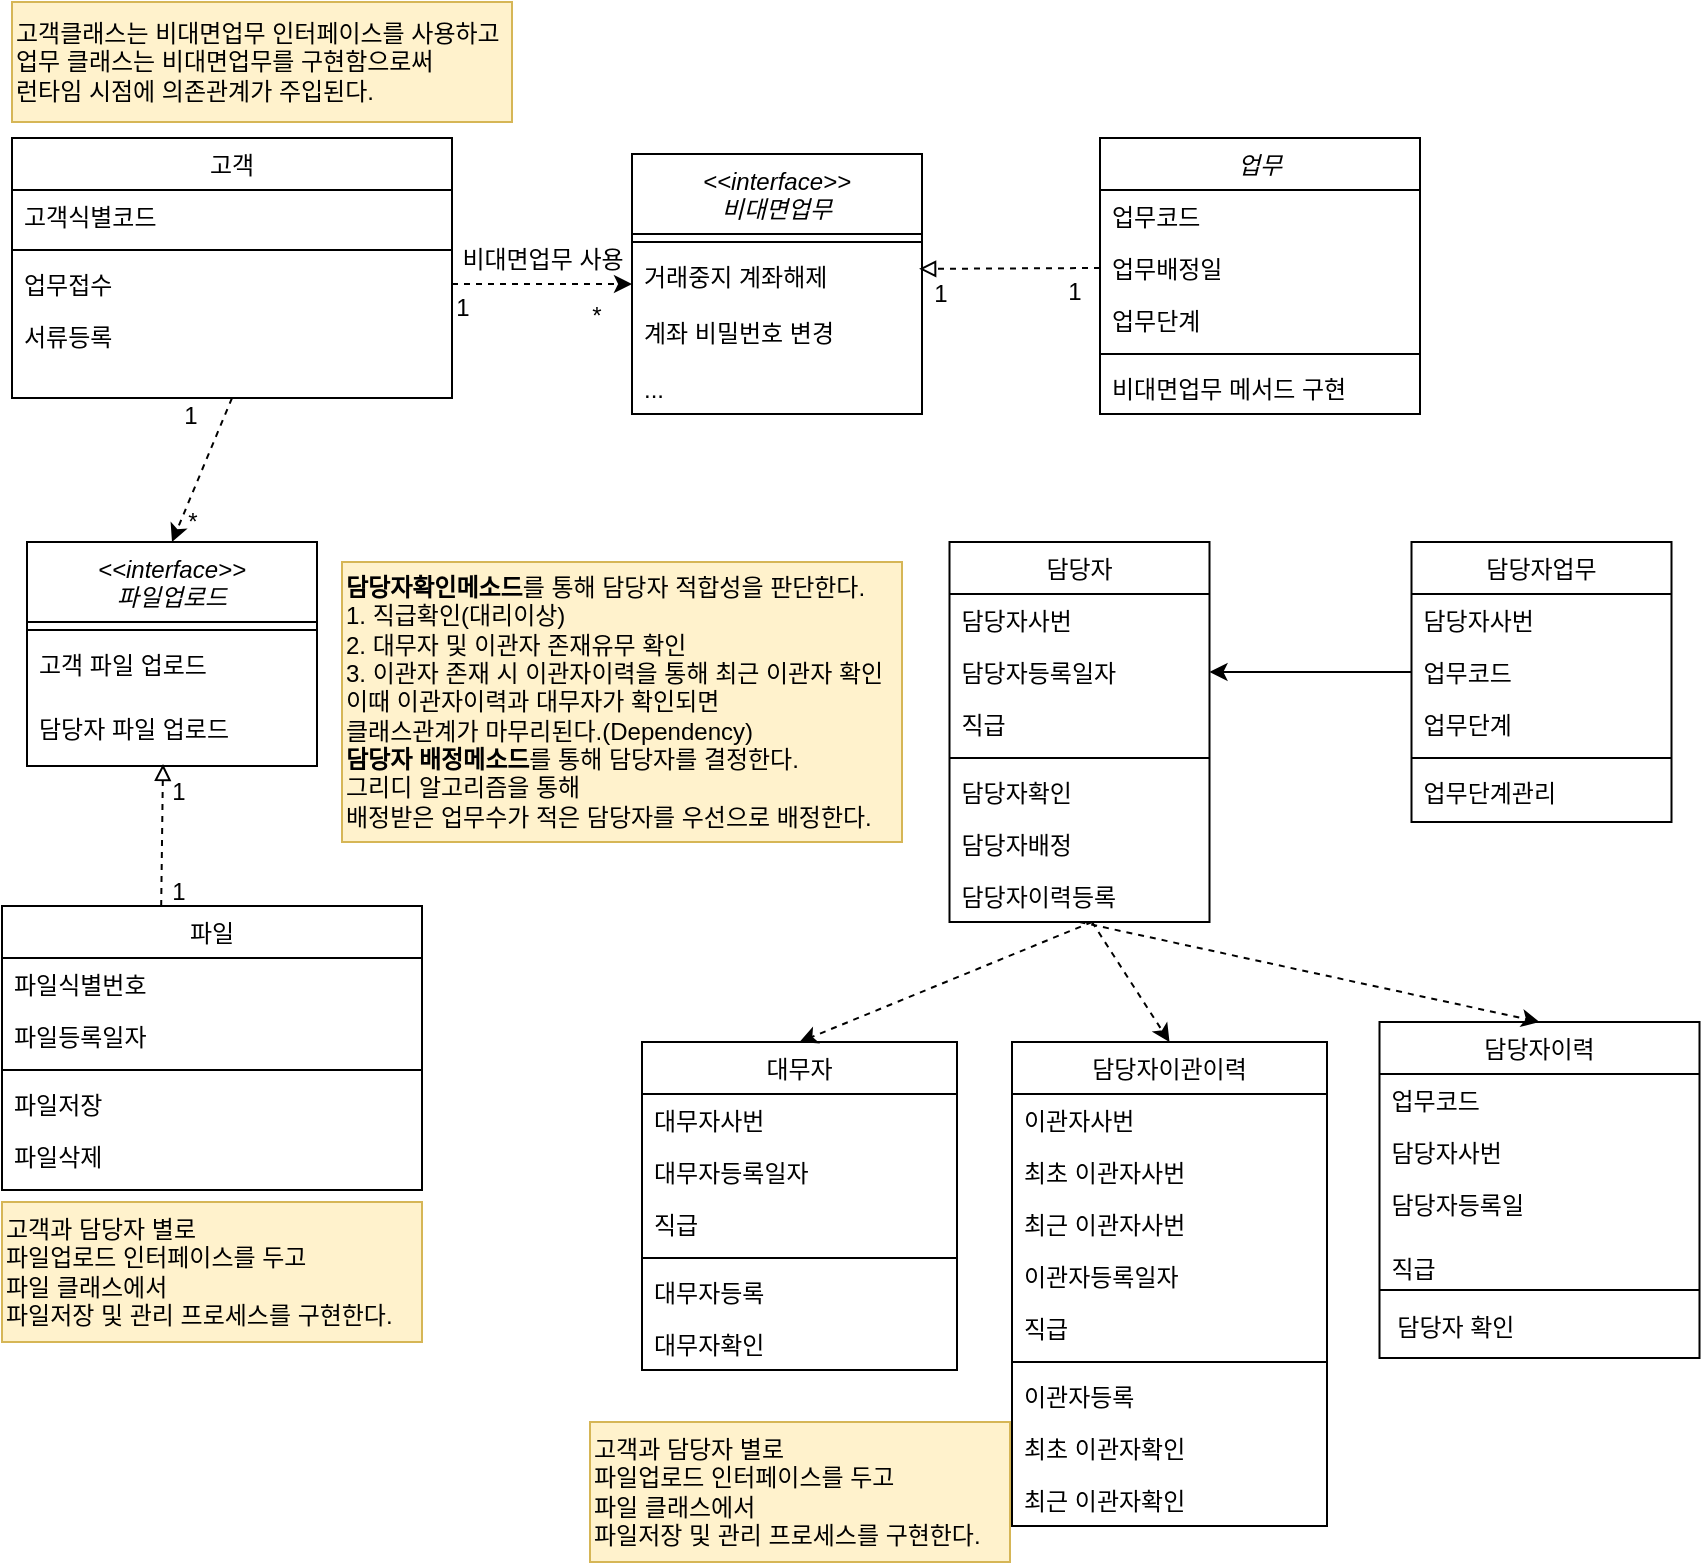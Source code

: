 <mxfile version="22.1.11" type="github">
  <diagram id="C5RBs43oDa-KdzZeNtuy" name="Page-1">
    <mxGraphModel dx="1405" dy="939" grid="1" gridSize="10" guides="1" tooltips="1" connect="1" arrows="1" fold="1" page="1" pageScale="1" pageWidth="827" pageHeight="1169" math="0" shadow="0">
      <root>
        <mxCell id="WIyWlLk6GJQsqaUBKTNV-0" />
        <mxCell id="WIyWlLk6GJQsqaUBKTNV-1" parent="WIyWlLk6GJQsqaUBKTNV-0" />
        <mxCell id="zkfFHV4jXpPFQw0GAbJ--0" value="업무" style="swimlane;fontStyle=2;align=center;verticalAlign=top;childLayout=stackLayout;horizontal=1;startSize=26;horizontalStack=0;resizeParent=1;resizeLast=0;collapsible=1;marginBottom=0;rounded=0;shadow=0;strokeWidth=1;" parent="WIyWlLk6GJQsqaUBKTNV-1" vertex="1">
          <mxGeometry x="564" y="78" width="160" height="138" as="geometry">
            <mxRectangle x="230" y="140" width="160" height="26" as="alternateBounds" />
          </mxGeometry>
        </mxCell>
        <mxCell id="zkfFHV4jXpPFQw0GAbJ--1" value="업무코드" style="text;align=left;verticalAlign=top;spacingLeft=4;spacingRight=4;overflow=hidden;rotatable=0;points=[[0,0.5],[1,0.5]];portConstraint=eastwest;" parent="zkfFHV4jXpPFQw0GAbJ--0" vertex="1">
          <mxGeometry y="26" width="160" height="26" as="geometry" />
        </mxCell>
        <mxCell id="zkfFHV4jXpPFQw0GAbJ--2" value="업무배정일" style="text;align=left;verticalAlign=top;spacingLeft=4;spacingRight=4;overflow=hidden;rotatable=0;points=[[0,0.5],[1,0.5]];portConstraint=eastwest;rounded=0;shadow=0;html=0;" parent="zkfFHV4jXpPFQw0GAbJ--0" vertex="1">
          <mxGeometry y="52" width="160" height="26" as="geometry" />
        </mxCell>
        <mxCell id="zkfFHV4jXpPFQw0GAbJ--3" value="업무단계" style="text;align=left;verticalAlign=top;spacingLeft=4;spacingRight=4;overflow=hidden;rotatable=0;points=[[0,0.5],[1,0.5]];portConstraint=eastwest;rounded=0;shadow=0;html=0;" parent="zkfFHV4jXpPFQw0GAbJ--0" vertex="1">
          <mxGeometry y="78" width="160" height="26" as="geometry" />
        </mxCell>
        <mxCell id="zkfFHV4jXpPFQw0GAbJ--4" value="" style="line;html=1;strokeWidth=1;align=left;verticalAlign=middle;spacingTop=-1;spacingLeft=3;spacingRight=3;rotatable=0;labelPosition=right;points=[];portConstraint=eastwest;" parent="zkfFHV4jXpPFQw0GAbJ--0" vertex="1">
          <mxGeometry y="104" width="160" height="8" as="geometry" />
        </mxCell>
        <mxCell id="zkfFHV4jXpPFQw0GAbJ--5" value="비대면업무 메서드 구현" style="text;align=left;verticalAlign=top;spacingLeft=4;spacingRight=4;overflow=hidden;rotatable=0;points=[[0,0.5],[1,0.5]];portConstraint=eastwest;" parent="zkfFHV4jXpPFQw0GAbJ--0" vertex="1">
          <mxGeometry y="112" width="160" height="26" as="geometry" />
        </mxCell>
        <mxCell id="zkfFHV4jXpPFQw0GAbJ--6" value="파일" style="swimlane;fontStyle=0;align=center;verticalAlign=top;childLayout=stackLayout;horizontal=1;startSize=26;horizontalStack=0;resizeParent=1;resizeLast=0;collapsible=1;marginBottom=0;rounded=0;shadow=0;strokeWidth=1;" parent="WIyWlLk6GJQsqaUBKTNV-1" vertex="1">
          <mxGeometry x="15" y="462" width="210" height="142" as="geometry">
            <mxRectangle x="130" y="380" width="160" height="26" as="alternateBounds" />
          </mxGeometry>
        </mxCell>
        <mxCell id="zkfFHV4jXpPFQw0GAbJ--7" value="파일식별번호" style="text;align=left;verticalAlign=top;spacingLeft=4;spacingRight=4;overflow=hidden;rotatable=0;points=[[0,0.5],[1,0.5]];portConstraint=eastwest;" parent="zkfFHV4jXpPFQw0GAbJ--6" vertex="1">
          <mxGeometry y="26" width="210" height="26" as="geometry" />
        </mxCell>
        <mxCell id="zkfFHV4jXpPFQw0GAbJ--8" value="파일등록일자" style="text;align=left;verticalAlign=top;spacingLeft=4;spacingRight=4;overflow=hidden;rotatable=0;points=[[0,0.5],[1,0.5]];portConstraint=eastwest;rounded=0;shadow=0;html=0;" parent="zkfFHV4jXpPFQw0GAbJ--6" vertex="1">
          <mxGeometry y="52" width="210" height="26" as="geometry" />
        </mxCell>
        <mxCell id="zkfFHV4jXpPFQw0GAbJ--9" value="" style="line;html=1;strokeWidth=1;align=left;verticalAlign=middle;spacingTop=-1;spacingLeft=3;spacingRight=3;rotatable=0;labelPosition=right;points=[];portConstraint=eastwest;" parent="zkfFHV4jXpPFQw0GAbJ--6" vertex="1">
          <mxGeometry y="78" width="210" height="8" as="geometry" />
        </mxCell>
        <mxCell id="zkfFHV4jXpPFQw0GAbJ--10" value="파일저장" style="text;align=left;verticalAlign=top;spacingLeft=4;spacingRight=4;overflow=hidden;rotatable=0;points=[[0,0.5],[1,0.5]];portConstraint=eastwest;fontStyle=0" parent="zkfFHV4jXpPFQw0GAbJ--6" vertex="1">
          <mxGeometry y="86" width="210" height="26" as="geometry" />
        </mxCell>
        <mxCell id="zkfFHV4jXpPFQw0GAbJ--11" value="파일삭제" style="text;align=left;verticalAlign=top;spacingLeft=4;spacingRight=4;overflow=hidden;rotatable=0;points=[[0,0.5],[1,0.5]];portConstraint=eastwest;" parent="zkfFHV4jXpPFQw0GAbJ--6" vertex="1">
          <mxGeometry y="112" width="210" height="26" as="geometry" />
        </mxCell>
        <mxCell id="zkfFHV4jXpPFQw0GAbJ--13" value="담당자이력" style="swimlane;fontStyle=0;align=center;verticalAlign=top;childLayout=stackLayout;horizontal=1;startSize=26;horizontalStack=0;resizeParent=1;resizeLast=0;collapsible=1;marginBottom=0;rounded=0;shadow=0;strokeWidth=1;" parent="WIyWlLk6GJQsqaUBKTNV-1" vertex="1">
          <mxGeometry x="703.75" y="520" width="160" height="168" as="geometry">
            <mxRectangle x="340" y="380" width="170" height="26" as="alternateBounds" />
          </mxGeometry>
        </mxCell>
        <mxCell id="zkfFHV4jXpPFQw0GAbJ--14" value="업무코드" style="text;align=left;verticalAlign=top;spacingLeft=4;spacingRight=4;overflow=hidden;rotatable=0;points=[[0,0.5],[1,0.5]];portConstraint=eastwest;" parent="zkfFHV4jXpPFQw0GAbJ--13" vertex="1">
          <mxGeometry y="26" width="160" height="26" as="geometry" />
        </mxCell>
        <mxCell id="fTCJYqOAzkWOMCg7mj_o-12" value="담당자사번" style="text;align=left;verticalAlign=top;spacingLeft=4;spacingRight=4;overflow=hidden;rotatable=0;points=[[0,0.5],[1,0.5]];portConstraint=eastwest;" vertex="1" parent="zkfFHV4jXpPFQw0GAbJ--13">
          <mxGeometry y="52" width="160" height="26" as="geometry" />
        </mxCell>
        <mxCell id="fTCJYqOAzkWOMCg7mj_o-13" value="담당자등록일" style="text;align=left;verticalAlign=top;spacingLeft=4;spacingRight=4;overflow=hidden;rotatable=0;points=[[0,0.5],[1,0.5]];portConstraint=eastwest;" vertex="1" parent="zkfFHV4jXpPFQw0GAbJ--13">
          <mxGeometry y="78" width="160" height="32" as="geometry" />
        </mxCell>
        <mxCell id="fTCJYqOAzkWOMCg7mj_o-15" value="직급" style="text;align=left;verticalAlign=top;spacingLeft=4;spacingRight=4;overflow=hidden;rotatable=0;points=[[0,0.5],[1,0.5]];portConstraint=eastwest;" vertex="1" parent="zkfFHV4jXpPFQw0GAbJ--13">
          <mxGeometry y="110" width="160" height="20" as="geometry" />
        </mxCell>
        <mxCell id="zkfFHV4jXpPFQw0GAbJ--15" value="" style="line;html=1;strokeWidth=1;align=left;verticalAlign=middle;spacingTop=-1;spacingLeft=3;spacingRight=3;rotatable=0;labelPosition=right;points=[];portConstraint=eastwest;" parent="zkfFHV4jXpPFQw0GAbJ--13" vertex="1">
          <mxGeometry y="130" width="160" height="8" as="geometry" />
        </mxCell>
        <mxCell id="fTCJYqOAzkWOMCg7mj_o-68" value="&amp;nbsp; 담당자 확인" style="text;html=1;align=left;verticalAlign=middle;resizable=0;points=[];autosize=1;strokeColor=none;fillColor=none;" vertex="1" parent="zkfFHV4jXpPFQw0GAbJ--13">
          <mxGeometry y="138" width="160" height="30" as="geometry" />
        </mxCell>
        <mxCell id="zkfFHV4jXpPFQw0GAbJ--17" value="고객" style="swimlane;fontStyle=0;align=center;verticalAlign=top;childLayout=stackLayout;horizontal=1;startSize=26;horizontalStack=0;resizeParent=1;resizeLast=0;collapsible=1;marginBottom=0;rounded=0;shadow=0;strokeWidth=1;" parent="WIyWlLk6GJQsqaUBKTNV-1" vertex="1">
          <mxGeometry x="20" y="78" width="220" height="130" as="geometry">
            <mxRectangle x="550" y="140" width="160" height="26" as="alternateBounds" />
          </mxGeometry>
        </mxCell>
        <mxCell id="zkfFHV4jXpPFQw0GAbJ--18" value="고객식별코드" style="text;align=left;verticalAlign=top;spacingLeft=4;spacingRight=4;overflow=hidden;rotatable=0;points=[[0,0.5],[1,0.5]];portConstraint=eastwest;" parent="zkfFHV4jXpPFQw0GAbJ--17" vertex="1">
          <mxGeometry y="26" width="220" height="26" as="geometry" />
        </mxCell>
        <mxCell id="zkfFHV4jXpPFQw0GAbJ--23" value="" style="line;html=1;strokeWidth=1;align=left;verticalAlign=middle;spacingTop=-1;spacingLeft=3;spacingRight=3;rotatable=0;labelPosition=right;points=[];portConstraint=eastwest;" parent="zkfFHV4jXpPFQw0GAbJ--17" vertex="1">
          <mxGeometry y="52" width="220" height="8" as="geometry" />
        </mxCell>
        <mxCell id="zkfFHV4jXpPFQw0GAbJ--24" value="업무접수" style="text;align=left;verticalAlign=top;spacingLeft=4;spacingRight=4;overflow=hidden;rotatable=0;points=[[0,0.5],[1,0.5]];portConstraint=eastwest;" parent="zkfFHV4jXpPFQw0GAbJ--17" vertex="1">
          <mxGeometry y="60" width="220" height="26" as="geometry" />
        </mxCell>
        <mxCell id="zkfFHV4jXpPFQw0GAbJ--25" value="서류등록" style="text;align=left;verticalAlign=top;spacingLeft=4;spacingRight=4;overflow=hidden;rotatable=0;points=[[0,0.5],[1,0.5]];portConstraint=eastwest;" parent="zkfFHV4jXpPFQw0GAbJ--17" vertex="1">
          <mxGeometry y="86" width="220" height="26" as="geometry" />
        </mxCell>
        <mxCell id="fTCJYqOAzkWOMCg7mj_o-5" value="담당자" style="swimlane;fontStyle=0;align=center;verticalAlign=top;childLayout=stackLayout;horizontal=1;startSize=26;horizontalStack=0;resizeParent=1;resizeLast=0;collapsible=1;marginBottom=0;rounded=0;shadow=0;strokeWidth=1;" vertex="1" parent="WIyWlLk6GJQsqaUBKTNV-1">
          <mxGeometry x="488.75" y="280" width="130" height="190" as="geometry">
            <mxRectangle x="130" y="380" width="160" height="26" as="alternateBounds" />
          </mxGeometry>
        </mxCell>
        <mxCell id="fTCJYqOAzkWOMCg7mj_o-6" value="담당자사번" style="text;align=left;verticalAlign=top;spacingLeft=4;spacingRight=4;overflow=hidden;rotatable=0;points=[[0,0.5],[1,0.5]];portConstraint=eastwest;" vertex="1" parent="fTCJYqOAzkWOMCg7mj_o-5">
          <mxGeometry y="26" width="130" height="26" as="geometry" />
        </mxCell>
        <mxCell id="fTCJYqOAzkWOMCg7mj_o-7" value="담당자등록일자" style="text;align=left;verticalAlign=top;spacingLeft=4;spacingRight=4;overflow=hidden;rotatable=0;points=[[0,0.5],[1,0.5]];portConstraint=eastwest;rounded=0;shadow=0;html=0;" vertex="1" parent="fTCJYqOAzkWOMCg7mj_o-5">
          <mxGeometry y="52" width="130" height="26" as="geometry" />
        </mxCell>
        <mxCell id="fTCJYqOAzkWOMCg7mj_o-11" value="직급" style="text;align=left;verticalAlign=top;spacingLeft=4;spacingRight=4;overflow=hidden;rotatable=0;points=[[0,0.5],[1,0.5]];portConstraint=eastwest;rounded=0;shadow=0;html=0;" vertex="1" parent="fTCJYqOAzkWOMCg7mj_o-5">
          <mxGeometry y="78" width="130" height="26" as="geometry" />
        </mxCell>
        <mxCell id="fTCJYqOAzkWOMCg7mj_o-8" value="" style="line;html=1;strokeWidth=1;align=left;verticalAlign=middle;spacingTop=-1;spacingLeft=3;spacingRight=3;rotatable=0;labelPosition=right;points=[];portConstraint=eastwest;" vertex="1" parent="fTCJYqOAzkWOMCg7mj_o-5">
          <mxGeometry y="104" width="130" height="8" as="geometry" />
        </mxCell>
        <mxCell id="fTCJYqOAzkWOMCg7mj_o-9" value="담당자확인" style="text;align=left;verticalAlign=top;spacingLeft=4;spacingRight=4;overflow=hidden;rotatable=0;points=[[0,0.5],[1,0.5]];portConstraint=eastwest;fontStyle=0" vertex="1" parent="fTCJYqOAzkWOMCg7mj_o-5">
          <mxGeometry y="112" width="130" height="26" as="geometry" />
        </mxCell>
        <mxCell id="fTCJYqOAzkWOMCg7mj_o-67" value="담당자배정" style="text;align=left;verticalAlign=top;spacingLeft=4;spacingRight=4;overflow=hidden;rotatable=0;points=[[0,0.5],[1,0.5]];portConstraint=eastwest;fontStyle=0" vertex="1" parent="fTCJYqOAzkWOMCg7mj_o-5">
          <mxGeometry y="138" width="130" height="26" as="geometry" />
        </mxCell>
        <mxCell id="fTCJYqOAzkWOMCg7mj_o-74" value="담당자이력등록" style="text;align=left;verticalAlign=top;spacingLeft=4;spacingRight=4;overflow=hidden;rotatable=0;points=[[0,0.5],[1,0.5]];portConstraint=eastwest;fontStyle=0" vertex="1" parent="fTCJYqOAzkWOMCg7mj_o-5">
          <mxGeometry y="164" width="130" height="26" as="geometry" />
        </mxCell>
        <mxCell id="fTCJYqOAzkWOMCg7mj_o-16" value="대무자" style="swimlane;fontStyle=0;align=center;verticalAlign=top;childLayout=stackLayout;horizontal=1;startSize=26;horizontalStack=0;resizeParent=1;resizeLast=0;collapsible=1;marginBottom=0;rounded=0;shadow=0;strokeWidth=1;" vertex="1" parent="WIyWlLk6GJQsqaUBKTNV-1">
          <mxGeometry x="335" y="530" width="157.5" height="164" as="geometry">
            <mxRectangle x="130" y="380" width="160" height="26" as="alternateBounds" />
          </mxGeometry>
        </mxCell>
        <mxCell id="fTCJYqOAzkWOMCg7mj_o-17" value="대무자사번" style="text;align=left;verticalAlign=top;spacingLeft=4;spacingRight=4;overflow=hidden;rotatable=0;points=[[0,0.5],[1,0.5]];portConstraint=eastwest;" vertex="1" parent="fTCJYqOAzkWOMCg7mj_o-16">
          <mxGeometry y="26" width="157.5" height="26" as="geometry" />
        </mxCell>
        <mxCell id="fTCJYqOAzkWOMCg7mj_o-18" value="대무자등록일자" style="text;align=left;verticalAlign=top;spacingLeft=4;spacingRight=4;overflow=hidden;rotatable=0;points=[[0,0.5],[1,0.5]];portConstraint=eastwest;rounded=0;shadow=0;html=0;" vertex="1" parent="fTCJYqOAzkWOMCg7mj_o-16">
          <mxGeometry y="52" width="157.5" height="26" as="geometry" />
        </mxCell>
        <mxCell id="fTCJYqOAzkWOMCg7mj_o-19" value="직급" style="text;align=left;verticalAlign=top;spacingLeft=4;spacingRight=4;overflow=hidden;rotatable=0;points=[[0,0.5],[1,0.5]];portConstraint=eastwest;rounded=0;shadow=0;html=0;" vertex="1" parent="fTCJYqOAzkWOMCg7mj_o-16">
          <mxGeometry y="78" width="157.5" height="26" as="geometry" />
        </mxCell>
        <mxCell id="fTCJYqOAzkWOMCg7mj_o-20" value="" style="line;html=1;strokeWidth=1;align=left;verticalAlign=middle;spacingTop=-1;spacingLeft=3;spacingRight=3;rotatable=0;labelPosition=right;points=[];portConstraint=eastwest;" vertex="1" parent="fTCJYqOAzkWOMCg7mj_o-16">
          <mxGeometry y="104" width="157.5" height="8" as="geometry" />
        </mxCell>
        <mxCell id="fTCJYqOAzkWOMCg7mj_o-21" value="대무자등록" style="text;align=left;verticalAlign=top;spacingLeft=4;spacingRight=4;overflow=hidden;rotatable=0;points=[[0,0.5],[1,0.5]];portConstraint=eastwest;fontStyle=0" vertex="1" parent="fTCJYqOAzkWOMCg7mj_o-16">
          <mxGeometry y="112" width="157.5" height="26" as="geometry" />
        </mxCell>
        <mxCell id="fTCJYqOAzkWOMCg7mj_o-22" value="대무자확인" style="text;align=left;verticalAlign=top;spacingLeft=4;spacingRight=4;overflow=hidden;rotatable=0;points=[[0,0.5],[1,0.5]];portConstraint=eastwest;" vertex="1" parent="fTCJYqOAzkWOMCg7mj_o-16">
          <mxGeometry y="138" width="157.5" height="26" as="geometry" />
        </mxCell>
        <mxCell id="fTCJYqOAzkWOMCg7mj_o-23" value="담당자업무" style="swimlane;fontStyle=0;align=center;verticalAlign=top;childLayout=stackLayout;horizontal=1;startSize=26;horizontalStack=0;resizeParent=1;resizeLast=0;collapsible=1;marginBottom=0;rounded=0;shadow=0;strokeWidth=1;" vertex="1" parent="WIyWlLk6GJQsqaUBKTNV-1">
          <mxGeometry x="719.75" y="280" width="130" height="140" as="geometry">
            <mxRectangle x="130" y="380" width="160" height="26" as="alternateBounds" />
          </mxGeometry>
        </mxCell>
        <mxCell id="fTCJYqOAzkWOMCg7mj_o-24" value="담당자사번" style="text;align=left;verticalAlign=top;spacingLeft=4;spacingRight=4;overflow=hidden;rotatable=0;points=[[0,0.5],[1,0.5]];portConstraint=eastwest;" vertex="1" parent="fTCJYqOAzkWOMCg7mj_o-23">
          <mxGeometry y="26" width="130" height="26" as="geometry" />
        </mxCell>
        <mxCell id="fTCJYqOAzkWOMCg7mj_o-25" value="업무코드" style="text;align=left;verticalAlign=top;spacingLeft=4;spacingRight=4;overflow=hidden;rotatable=0;points=[[0,0.5],[1,0.5]];portConstraint=eastwest;rounded=0;shadow=0;html=0;" vertex="1" parent="fTCJYqOAzkWOMCg7mj_o-23">
          <mxGeometry y="52" width="130" height="26" as="geometry" />
        </mxCell>
        <mxCell id="fTCJYqOAzkWOMCg7mj_o-26" value="업무단계" style="text;align=left;verticalAlign=top;spacingLeft=4;spacingRight=4;overflow=hidden;rotatable=0;points=[[0,0.5],[1,0.5]];portConstraint=eastwest;rounded=0;shadow=0;html=0;" vertex="1" parent="fTCJYqOAzkWOMCg7mj_o-23">
          <mxGeometry y="78" width="130" height="26" as="geometry" />
        </mxCell>
        <mxCell id="fTCJYqOAzkWOMCg7mj_o-27" value="" style="line;html=1;strokeWidth=1;align=left;verticalAlign=middle;spacingTop=-1;spacingLeft=3;spacingRight=3;rotatable=0;labelPosition=right;points=[];portConstraint=eastwest;" vertex="1" parent="fTCJYqOAzkWOMCg7mj_o-23">
          <mxGeometry y="104" width="130" height="8" as="geometry" />
        </mxCell>
        <mxCell id="fTCJYqOAzkWOMCg7mj_o-28" value="업무단계관리" style="text;align=left;verticalAlign=top;spacingLeft=4;spacingRight=4;overflow=hidden;rotatable=0;points=[[0,0.5],[1,0.5]];portConstraint=eastwest;fontStyle=0" vertex="1" parent="fTCJYqOAzkWOMCg7mj_o-23">
          <mxGeometry y="112" width="130" height="26" as="geometry" />
        </mxCell>
        <mxCell id="fTCJYqOAzkWOMCg7mj_o-30" style="rounded=0;orthogonalLoop=1;jettySize=auto;html=1;entryX=0.5;entryY=0;entryDx=0;entryDy=0;dashed=1;exitX=0.5;exitY=1;exitDx=0;exitDy=0;" edge="1" parent="WIyWlLk6GJQsqaUBKTNV-1" source="fTCJYqOAzkWOMCg7mj_o-5" target="zkfFHV4jXpPFQw0GAbJ--13">
          <mxGeometry relative="1" as="geometry">
            <mxPoint x="443.31" y="458.988" as="sourcePoint" />
          </mxGeometry>
        </mxCell>
        <mxCell id="fTCJYqOAzkWOMCg7mj_o-32" style="rounded=0;orthogonalLoop=1;jettySize=auto;html=1;entryX=0.5;entryY=0;entryDx=0;entryDy=0;dashed=1;" edge="1" parent="WIyWlLk6GJQsqaUBKTNV-1" target="fTCJYqOAzkWOMCg7mj_o-16">
          <mxGeometry relative="1" as="geometry">
            <mxPoint x="560" y="470" as="sourcePoint" />
          </mxGeometry>
        </mxCell>
        <mxCell id="fTCJYqOAzkWOMCg7mj_o-33" value="&lt;b&gt;담당자확인메소드&lt;/b&gt;를 통해 담당자 적합성을 판단한다.&lt;br&gt;1. 직급확인(대리이상)&lt;br&gt;2. 대무자 및 이관자 존재유무 확인&lt;br&gt;3. 이관자 존재 시 이관자이력을 통해 최근 이관자 확인&lt;br&gt;이때 이관자이력과 대무자가 확인되면 &lt;br&gt;클래스관계가 마무리된다.(Dependency)&lt;br&gt;&lt;b&gt;담당자 배정메소드&lt;/b&gt;를 통해 담당자를 결정한다.&lt;br&gt;그리디 알고리즘을 통해 &lt;br&gt;배정받은 업무수가 적은 담당자를 우선으로 배정한다." style="text;html=1;align=left;verticalAlign=middle;resizable=0;points=[];autosize=1;strokeColor=#d6b656;fillColor=#fff2cc;" vertex="1" parent="WIyWlLk6GJQsqaUBKTNV-1">
          <mxGeometry x="185" y="290" width="280" height="140" as="geometry" />
        </mxCell>
        <mxCell id="fTCJYqOAzkWOMCg7mj_o-34" value="&lt;&lt;interface&gt;&gt;&#xa;비대면업무" style="swimlane;fontStyle=2;align=center;verticalAlign=top;childLayout=stackLayout;horizontal=1;startSize=40;horizontalStack=0;resizeParent=1;resizeLast=0;collapsible=1;marginBottom=0;rounded=0;shadow=0;strokeWidth=1;" vertex="1" parent="WIyWlLk6GJQsqaUBKTNV-1">
          <mxGeometry x="330" y="86" width="145" height="130" as="geometry">
            <mxRectangle x="230" y="140" width="160" height="26" as="alternateBounds" />
          </mxGeometry>
        </mxCell>
        <mxCell id="fTCJYqOAzkWOMCg7mj_o-38" value="" style="line;html=1;strokeWidth=1;align=left;verticalAlign=middle;spacingTop=-1;spacingLeft=3;spacingRight=3;rotatable=0;labelPosition=right;points=[];portConstraint=eastwest;" vertex="1" parent="fTCJYqOAzkWOMCg7mj_o-34">
          <mxGeometry y="40" width="145" height="8" as="geometry" />
        </mxCell>
        <mxCell id="fTCJYqOAzkWOMCg7mj_o-39" value="거래중지 계좌해제&#xa;&#xa;계좌 비밀번호 변경&#xa; &#xa;..." style="text;align=left;verticalAlign=top;spacingLeft=4;spacingRight=4;overflow=hidden;rotatable=0;points=[[0,0.5],[1,0.5]];portConstraint=eastwest;" vertex="1" parent="fTCJYqOAzkWOMCg7mj_o-34">
          <mxGeometry y="48" width="145" height="82" as="geometry" />
        </mxCell>
        <mxCell id="fTCJYqOAzkWOMCg7mj_o-40" style="rounded=0;orthogonalLoop=1;jettySize=auto;html=1;exitX=1;exitY=0.5;exitDx=0;exitDy=0;entryX=0;entryY=0.5;entryDx=0;entryDy=0;dashed=1;" edge="1" parent="WIyWlLk6GJQsqaUBKTNV-1" source="zkfFHV4jXpPFQw0GAbJ--24" target="fTCJYqOAzkWOMCg7mj_o-34">
          <mxGeometry relative="1" as="geometry" />
        </mxCell>
        <mxCell id="fTCJYqOAzkWOMCg7mj_o-41" value="비대면업무 사용" style="text;html=1;align=center;verticalAlign=middle;resizable=0;points=[];autosize=1;strokeColor=none;fillColor=none;" vertex="1" parent="WIyWlLk6GJQsqaUBKTNV-1">
          <mxGeometry x="235" y="124" width="100" height="30" as="geometry" />
        </mxCell>
        <mxCell id="fTCJYqOAzkWOMCg7mj_o-43" style="rounded=0;orthogonalLoop=1;jettySize=auto;html=1;exitX=0;exitY=0.5;exitDx=0;exitDy=0;entryX=0.99;entryY=0.115;entryDx=0;entryDy=0;entryPerimeter=0;endArrow=block;endFill=0;dashed=1;" edge="1" parent="WIyWlLk6GJQsqaUBKTNV-1" source="zkfFHV4jXpPFQw0GAbJ--2" target="fTCJYqOAzkWOMCg7mj_o-39">
          <mxGeometry relative="1" as="geometry">
            <mxPoint x="428.56" y="150.006" as="targetPoint" />
          </mxGeometry>
        </mxCell>
        <mxCell id="fTCJYqOAzkWOMCg7mj_o-44" value="고객클래스는 비대면업무 인터페이스를 사용하고&lt;br&gt;업무 클래스는 비대면업무를 구현함으로써&lt;br&gt;런타임 시점에 의존관계가 주입된다." style="text;html=1;align=left;verticalAlign=middle;resizable=0;points=[];autosize=1;strokeColor=#d6b656;fillColor=#fff2cc;" vertex="1" parent="WIyWlLk6GJQsqaUBKTNV-1">
          <mxGeometry x="20" y="10" width="250" height="60" as="geometry" />
        </mxCell>
        <mxCell id="fTCJYqOAzkWOMCg7mj_o-45" value="1" style="text;html=1;align=center;verticalAlign=middle;resizable=0;points=[];autosize=1;strokeColor=none;fillColor=none;" vertex="1" parent="WIyWlLk6GJQsqaUBKTNV-1">
          <mxGeometry x="230" y="148" width="30" height="30" as="geometry" />
        </mxCell>
        <mxCell id="fTCJYqOAzkWOMCg7mj_o-46" value="*" style="text;html=1;align=center;verticalAlign=middle;resizable=0;points=[];autosize=1;strokeColor=none;fillColor=none;" vertex="1" parent="WIyWlLk6GJQsqaUBKTNV-1">
          <mxGeometry x="297" y="152" width="30" height="30" as="geometry" />
        </mxCell>
        <mxCell id="fTCJYqOAzkWOMCg7mj_o-48" value="1" style="text;html=1;align=center;verticalAlign=middle;resizable=0;points=[];autosize=1;strokeColor=none;fillColor=none;" vertex="1" parent="WIyWlLk6GJQsqaUBKTNV-1">
          <mxGeometry x="469" y="141" width="30" height="30" as="geometry" />
        </mxCell>
        <mxCell id="fTCJYqOAzkWOMCg7mj_o-49" value="1" style="text;html=1;align=center;verticalAlign=middle;resizable=0;points=[];autosize=1;strokeColor=none;fillColor=none;" vertex="1" parent="WIyWlLk6GJQsqaUBKTNV-1">
          <mxGeometry x="536" y="140" width="30" height="30" as="geometry" />
        </mxCell>
        <mxCell id="fTCJYqOAzkWOMCg7mj_o-51" value="&lt;&lt;interface&gt;&gt;&#xa;파일업로드" style="swimlane;fontStyle=2;align=center;verticalAlign=top;childLayout=stackLayout;horizontal=1;startSize=40;horizontalStack=0;resizeParent=1;resizeLast=0;collapsible=1;marginBottom=0;rounded=0;shadow=0;strokeWidth=1;" vertex="1" parent="WIyWlLk6GJQsqaUBKTNV-1">
          <mxGeometry x="27.5" y="280" width="145" height="112" as="geometry">
            <mxRectangle x="230" y="140" width="160" height="26" as="alternateBounds" />
          </mxGeometry>
        </mxCell>
        <mxCell id="fTCJYqOAzkWOMCg7mj_o-52" value="" style="line;html=1;strokeWidth=1;align=left;verticalAlign=middle;spacingTop=-1;spacingLeft=3;spacingRight=3;rotatable=0;labelPosition=right;points=[];portConstraint=eastwest;" vertex="1" parent="fTCJYqOAzkWOMCg7mj_o-51">
          <mxGeometry y="40" width="145" height="8" as="geometry" />
        </mxCell>
        <mxCell id="fTCJYqOAzkWOMCg7mj_o-53" value="고객 파일 업로드" style="text;align=left;verticalAlign=top;spacingLeft=4;spacingRight=4;overflow=hidden;rotatable=0;points=[[0,0.5],[1,0.5]];portConstraint=eastwest;" vertex="1" parent="fTCJYqOAzkWOMCg7mj_o-51">
          <mxGeometry y="48" width="145" height="32" as="geometry" />
        </mxCell>
        <mxCell id="fTCJYqOAzkWOMCg7mj_o-58" value="담당자 파일 업로드" style="text;align=left;verticalAlign=top;spacingLeft=4;spacingRight=4;overflow=hidden;rotatable=0;points=[[0,0.5],[1,0.5]];portConstraint=eastwest;" vertex="1" parent="fTCJYqOAzkWOMCg7mj_o-51">
          <mxGeometry y="80" width="145" height="32" as="geometry" />
        </mxCell>
        <mxCell id="fTCJYqOAzkWOMCg7mj_o-55" style="rounded=0;orthogonalLoop=1;jettySize=auto;html=1;exitX=0.5;exitY=1;exitDx=0;exitDy=0;entryX=0.5;entryY=0;entryDx=0;entryDy=0;dashed=1;" edge="1" parent="WIyWlLk6GJQsqaUBKTNV-1" source="zkfFHV4jXpPFQw0GAbJ--17" target="fTCJYqOAzkWOMCg7mj_o-51">
          <mxGeometry relative="1" as="geometry">
            <mxPoint x="85" y="240" as="sourcePoint" />
            <mxPoint x="180" y="240" as="targetPoint" />
          </mxGeometry>
        </mxCell>
        <mxCell id="fTCJYqOAzkWOMCg7mj_o-56" value="1" style="text;html=1;align=center;verticalAlign=middle;resizable=0;points=[];autosize=1;strokeColor=none;fillColor=none;" vertex="1" parent="WIyWlLk6GJQsqaUBKTNV-1">
          <mxGeometry x="94" y="202" width="30" height="30" as="geometry" />
        </mxCell>
        <mxCell id="fTCJYqOAzkWOMCg7mj_o-57" value="*" style="text;html=1;align=center;verticalAlign=middle;resizable=0;points=[];autosize=1;strokeColor=none;fillColor=none;" vertex="1" parent="WIyWlLk6GJQsqaUBKTNV-1">
          <mxGeometry x="95" y="255" width="30" height="30" as="geometry" />
        </mxCell>
        <mxCell id="fTCJYqOAzkWOMCg7mj_o-59" style="rounded=0;orthogonalLoop=1;jettySize=auto;html=1;entryX=0.469;entryY=1;entryDx=0;entryDy=0;entryPerimeter=0;endArrow=block;endFill=0;dashed=1;exitX=0.379;exitY=0.007;exitDx=0;exitDy=0;exitPerimeter=0;" edge="1" parent="WIyWlLk6GJQsqaUBKTNV-1">
          <mxGeometry relative="1" as="geometry">
            <mxPoint x="94.59" y="461.994" as="sourcePoint" />
            <mxPoint x="95.505" y="391" as="targetPoint" />
          </mxGeometry>
        </mxCell>
        <mxCell id="fTCJYqOAzkWOMCg7mj_o-60" value="1" style="text;html=1;align=center;verticalAlign=middle;resizable=0;points=[];autosize=1;strokeColor=none;fillColor=none;" vertex="1" parent="WIyWlLk6GJQsqaUBKTNV-1">
          <mxGeometry x="88" y="390" width="30" height="30" as="geometry" />
        </mxCell>
        <mxCell id="fTCJYqOAzkWOMCg7mj_o-61" value="1" style="text;html=1;align=center;verticalAlign=middle;resizable=0;points=[];autosize=1;strokeColor=none;fillColor=none;" vertex="1" parent="WIyWlLk6GJQsqaUBKTNV-1">
          <mxGeometry x="88" y="440" width="30" height="30" as="geometry" />
        </mxCell>
        <mxCell id="fTCJYqOAzkWOMCg7mj_o-63" style="rounded=0;orthogonalLoop=1;jettySize=auto;html=1;exitX=0;exitY=0.5;exitDx=0;exitDy=0;entryX=1;entryY=0.5;entryDx=0;entryDy=0;" edge="1" parent="WIyWlLk6GJQsqaUBKTNV-1" source="fTCJYqOAzkWOMCg7mj_o-25" target="fTCJYqOAzkWOMCg7mj_o-7">
          <mxGeometry relative="1" as="geometry" />
        </mxCell>
        <mxCell id="fTCJYqOAzkWOMCg7mj_o-62" value="고객과 담당자 별로&lt;br&gt;파일업로드 인터페이스를 두고&lt;br&gt;파일 클래스에서 &lt;br&gt;파일저장 및 관리 프로세스를 구현한다." style="text;html=1;align=left;verticalAlign=middle;resizable=0;points=[];autosize=1;strokeColor=#d6b656;fillColor=#fff2cc;" vertex="1" parent="WIyWlLk6GJQsqaUBKTNV-1">
          <mxGeometry x="15" y="610" width="210" height="70" as="geometry" />
        </mxCell>
        <mxCell id="fTCJYqOAzkWOMCg7mj_o-75" value="담당자이관이력" style="swimlane;fontStyle=0;align=center;verticalAlign=top;childLayout=stackLayout;horizontal=1;startSize=26;horizontalStack=0;resizeParent=1;resizeLast=0;collapsible=1;marginBottom=0;rounded=0;shadow=0;strokeWidth=1;" vertex="1" parent="WIyWlLk6GJQsqaUBKTNV-1">
          <mxGeometry x="520" y="530" width="157.5" height="242" as="geometry">
            <mxRectangle x="130" y="380" width="160" height="26" as="alternateBounds" />
          </mxGeometry>
        </mxCell>
        <mxCell id="fTCJYqOAzkWOMCg7mj_o-76" value="이관자사번" style="text;align=left;verticalAlign=top;spacingLeft=4;spacingRight=4;overflow=hidden;rotatable=0;points=[[0,0.5],[1,0.5]];portConstraint=eastwest;" vertex="1" parent="fTCJYqOAzkWOMCg7mj_o-75">
          <mxGeometry y="26" width="157.5" height="26" as="geometry" />
        </mxCell>
        <mxCell id="fTCJYqOAzkWOMCg7mj_o-82" value="최초 이관자사번" style="text;align=left;verticalAlign=top;spacingLeft=4;spacingRight=4;overflow=hidden;rotatable=0;points=[[0,0.5],[1,0.5]];portConstraint=eastwest;" vertex="1" parent="fTCJYqOAzkWOMCg7mj_o-75">
          <mxGeometry y="52" width="157.5" height="26" as="geometry" />
        </mxCell>
        <mxCell id="fTCJYqOAzkWOMCg7mj_o-83" value="최근 이관자사번" style="text;align=left;verticalAlign=top;spacingLeft=4;spacingRight=4;overflow=hidden;rotatable=0;points=[[0,0.5],[1,0.5]];portConstraint=eastwest;" vertex="1" parent="fTCJYqOAzkWOMCg7mj_o-75">
          <mxGeometry y="78" width="157.5" height="26" as="geometry" />
        </mxCell>
        <mxCell id="fTCJYqOAzkWOMCg7mj_o-77" value="이관자등록일자" style="text;align=left;verticalAlign=top;spacingLeft=4;spacingRight=4;overflow=hidden;rotatable=0;points=[[0,0.5],[1,0.5]];portConstraint=eastwest;rounded=0;shadow=0;html=0;" vertex="1" parent="fTCJYqOAzkWOMCg7mj_o-75">
          <mxGeometry y="104" width="157.5" height="26" as="geometry" />
        </mxCell>
        <mxCell id="fTCJYqOAzkWOMCg7mj_o-78" value="직급" style="text;align=left;verticalAlign=top;spacingLeft=4;spacingRight=4;overflow=hidden;rotatable=0;points=[[0,0.5],[1,0.5]];portConstraint=eastwest;rounded=0;shadow=0;html=0;" vertex="1" parent="fTCJYqOAzkWOMCg7mj_o-75">
          <mxGeometry y="130" width="157.5" height="26" as="geometry" />
        </mxCell>
        <mxCell id="fTCJYqOAzkWOMCg7mj_o-79" value="" style="line;html=1;strokeWidth=1;align=left;verticalAlign=middle;spacingTop=-1;spacingLeft=3;spacingRight=3;rotatable=0;labelPosition=right;points=[];portConstraint=eastwest;" vertex="1" parent="fTCJYqOAzkWOMCg7mj_o-75">
          <mxGeometry y="156" width="157.5" height="8" as="geometry" />
        </mxCell>
        <mxCell id="fTCJYqOAzkWOMCg7mj_o-80" value="이관자등록" style="text;align=left;verticalAlign=top;spacingLeft=4;spacingRight=4;overflow=hidden;rotatable=0;points=[[0,0.5],[1,0.5]];portConstraint=eastwest;fontStyle=0" vertex="1" parent="fTCJYqOAzkWOMCg7mj_o-75">
          <mxGeometry y="164" width="157.5" height="26" as="geometry" />
        </mxCell>
        <mxCell id="fTCJYqOAzkWOMCg7mj_o-81" value="최초 이관자확인" style="text;align=left;verticalAlign=top;spacingLeft=4;spacingRight=4;overflow=hidden;rotatable=0;points=[[0,0.5],[1,0.5]];portConstraint=eastwest;" vertex="1" parent="fTCJYqOAzkWOMCg7mj_o-75">
          <mxGeometry y="190" width="157.5" height="26" as="geometry" />
        </mxCell>
        <mxCell id="fTCJYqOAzkWOMCg7mj_o-84" value="최근 이관자확인" style="text;align=left;verticalAlign=top;spacingLeft=4;spacingRight=4;overflow=hidden;rotatable=0;points=[[0,0.5],[1,0.5]];portConstraint=eastwest;" vertex="1" parent="fTCJYqOAzkWOMCg7mj_o-75">
          <mxGeometry y="216" width="157.5" height="26" as="geometry" />
        </mxCell>
        <mxCell id="fTCJYqOAzkWOMCg7mj_o-85" style="rounded=0;orthogonalLoop=1;jettySize=auto;html=1;entryX=0.5;entryY=0;entryDx=0;entryDy=0;dashed=1;" edge="1" parent="WIyWlLk6GJQsqaUBKTNV-1" target="fTCJYqOAzkWOMCg7mj_o-75">
          <mxGeometry relative="1" as="geometry">
            <mxPoint x="560" y="470" as="sourcePoint" />
            <mxPoint x="424" y="540" as="targetPoint" />
          </mxGeometry>
        </mxCell>
        <mxCell id="fTCJYqOAzkWOMCg7mj_o-86" value="고객과 담당자 별로&lt;br&gt;파일업로드 인터페이스를 두고&lt;br&gt;파일 클래스에서 &lt;br&gt;파일저장 및 관리 프로세스를 구현한다." style="text;html=1;align=left;verticalAlign=middle;resizable=0;points=[];autosize=1;strokeColor=#d6b656;fillColor=#fff2cc;" vertex="1" parent="WIyWlLk6GJQsqaUBKTNV-1">
          <mxGeometry x="309" y="720" width="210" height="70" as="geometry" />
        </mxCell>
      </root>
    </mxGraphModel>
  </diagram>
</mxfile>
